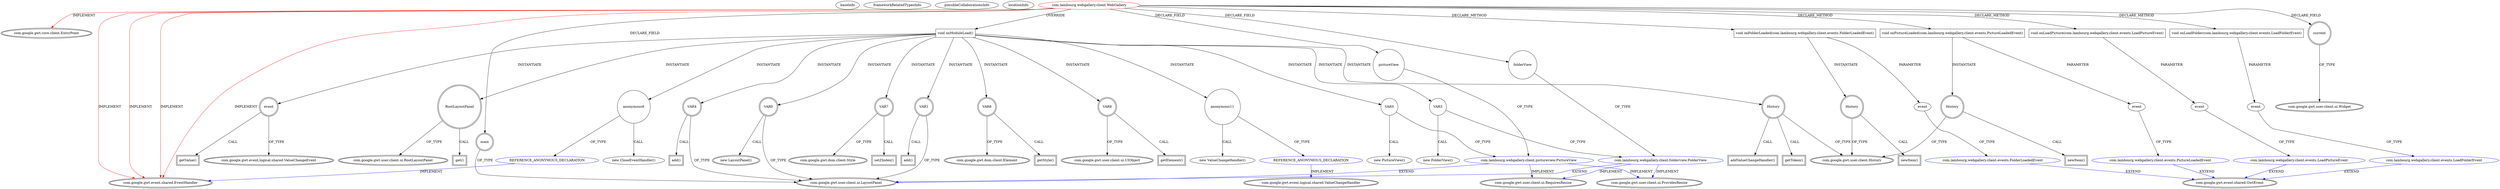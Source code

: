 digraph {
baseInfo[graphId=3490,category="extension_graph",isAnonymous=false,possibleRelation=true]
frameworkRelatedTypesInfo[0="com.google.gwt.core.client.EntryPoint",1="com.google.gwt.event.shared.EventHandler",2="com.google.gwt.event.shared.EventHandler",3="com.google.gwt.event.shared.EventHandler",4="com.google.gwt.event.shared.EventHandler"]
possibleCollaborationsInfo[0="3490~OVERRIDING_METHOD_DECLARATION-INSTANTIATION-~com.google.gwt.core.client.EntryPoint com.google.gwt.event.shared.EventHandler com.google.gwt.event.shared.EventHandler com.google.gwt.event.shared.EventHandler com.google.gwt.event.shared.EventHandler ~com.google.gwt.event.shared.EventHandler ~false~true",1="3490~OVERRIDING_METHOD_DECLARATION-INSTANTIATION-FIELD_DECLARATION-~com.google.gwt.core.client.EntryPoint com.google.gwt.event.shared.EventHandler com.google.gwt.event.shared.EventHandler com.google.gwt.event.shared.EventHandler com.google.gwt.event.shared.EventHandler ~com.google.gwt.user.client.ui.LayoutPanel com.google.gwt.user.client.ui.RequiresResize com.google.gwt.user.client.ui.ProvidesResize ~false~false",2="3490~OVERRIDING_METHOD_DECLARATION-INSTANTIATION-~com.google.gwt.core.client.EntryPoint com.google.gwt.event.shared.EventHandler com.google.gwt.event.shared.EventHandler com.google.gwt.event.shared.EventHandler com.google.gwt.event.shared.EventHandler ~com.google.gwt.event.logical.shared.ValueChangeHandler ~false~true",3="3490~CLIENT_METHOD_DECLARATION-PARAMETER_DECLARATION-~com.google.gwt.core.client.EntryPoint com.google.gwt.event.shared.EventHandler com.google.gwt.event.shared.EventHandler com.google.gwt.event.shared.EventHandler com.google.gwt.event.shared.EventHandler ~com.google.gwt.event.shared.GwtEvent ~false~false"]
locationInfo[projectName="lambourg-WebGallery",filePath="/lambourg-WebGallery/WebGallery-master/client/src/com/lambourg/webgallery/client/WebGallery.java",contextSignature="WebGallery",graphId="3490"]
0[label="com.lambourg.webgallery.client.WebGallery",vertexType="ROOT_CLIENT_CLASS_DECLARATION",isFrameworkType=false,color=red]
1[label="com.google.gwt.core.client.EntryPoint",vertexType="FRAMEWORK_INTERFACE_TYPE",isFrameworkType=true,peripheries=2]
2[label="com.google.gwt.event.shared.EventHandler",vertexType="FRAMEWORK_INTERFACE_TYPE",isFrameworkType=true,peripheries=2]
6[label="current",vertexType="FIELD_DECLARATION",isFrameworkType=true,peripheries=2,shape=circle]
7[label="com.google.gwt.user.client.ui.Widget",vertexType="FRAMEWORK_CLASS_TYPE",isFrameworkType=true,peripheries=2]
8[label="folderView",vertexType="FIELD_DECLARATION",isFrameworkType=false,shape=circle]
9[label="com.lambourg.webgallery.client.folderview.FolderView",vertexType="REFERENCE_CLIENT_CLASS_DECLARATION",isFrameworkType=false,color=blue]
10[label="com.google.gwt.user.client.ui.LayoutPanel",vertexType="FRAMEWORK_CLASS_TYPE",isFrameworkType=true,peripheries=2]
11[label="com.google.gwt.user.client.ui.RequiresResize",vertexType="FRAMEWORK_INTERFACE_TYPE",isFrameworkType=true,peripheries=2]
12[label="com.google.gwt.user.client.ui.ProvidesResize",vertexType="FRAMEWORK_INTERFACE_TYPE",isFrameworkType=true,peripheries=2]
13[label="main",vertexType="FIELD_DECLARATION",isFrameworkType=true,peripheries=2,shape=circle]
15[label="pictureView",vertexType="FIELD_DECLARATION",isFrameworkType=false,shape=circle]
16[label="com.lambourg.webgallery.client.pictureview.PictureView",vertexType="REFERENCE_CLIENT_CLASS_DECLARATION",isFrameworkType=false,color=blue]
20[label="void onModuleLoad()",vertexType="OVERRIDING_METHOD_DECLARATION",isFrameworkType=false,shape=box]
22[label="VAR0",vertexType="VARIABLE_EXPRESION",isFrameworkType=true,peripheries=2,shape=circle]
21[label="new LayoutPanel()",vertexType="CONSTRUCTOR_CALL",isFrameworkType=true,peripheries=2]
24[label="VAR1",vertexType="VARIABLE_EXPRESION",isFrameworkType=true,peripheries=2,shape=circle]
25[label="add()",vertexType="INSIDE_CALL",isFrameworkType=true,peripheries=2,shape=box]
27[label="RootLayoutPanel",vertexType="VARIABLE_EXPRESION",isFrameworkType=true,peripheries=2,shape=circle]
29[label="com.google.gwt.user.client.ui.RootLayoutPanel",vertexType="FRAMEWORK_CLASS_TYPE",isFrameworkType=true,peripheries=2]
28[label="get()",vertexType="INSIDE_CALL",isFrameworkType=true,peripheries=2,shape=box]
31[label="VAR3",vertexType="VARIABLE_EXPRESION",isFrameworkType=false,shape=circle]
30[label="new FolderView()",vertexType="CONSTRUCTOR_CALL",isFrameworkType=false]
33[label="VAR4",vertexType="VARIABLE_EXPRESION",isFrameworkType=true,peripheries=2,shape=circle]
34[label="add()",vertexType="INSIDE_CALL",isFrameworkType=true,peripheries=2,shape=box]
37[label="VAR5",vertexType="VARIABLE_EXPRESION",isFrameworkType=false,shape=circle]
36[label="new PictureView()",vertexType="CONSTRUCTOR_CALL",isFrameworkType=false]
40[label="anonymous6",vertexType="VARIABLE_EXPRESION",isFrameworkType=false,shape=circle]
41[label="REFERENCE_ANONYMOUS_DECLARATION",vertexType="REFERENCE_ANONYMOUS_DECLARATION",isFrameworkType=false,color=blue]
39[label="new CloseEventHandler()",vertexType="CONSTRUCTOR_CALL",isFrameworkType=false]
43[label="VAR7",vertexType="VARIABLE_EXPRESION",isFrameworkType=true,peripheries=2,shape=circle]
45[label="com.google.gwt.dom.client.Style",vertexType="FRAMEWORK_CLASS_TYPE",isFrameworkType=true,peripheries=2]
44[label="setZIndex()",vertexType="INSIDE_CALL",isFrameworkType=true,peripheries=2,shape=box]
46[label="VAR8",vertexType="VARIABLE_EXPRESION",isFrameworkType=true,peripheries=2,shape=circle]
48[label="com.google.gwt.dom.client.Element",vertexType="FRAMEWORK_CLASS_TYPE",isFrameworkType=true,peripheries=2]
47[label="getStyle()",vertexType="INSIDE_CALL",isFrameworkType=true,peripheries=2,shape=box]
49[label="VAR9",vertexType="VARIABLE_EXPRESION",isFrameworkType=true,peripheries=2,shape=circle]
51[label="com.google.gwt.user.client.ui.UIObject",vertexType="FRAMEWORK_CLASS_TYPE",isFrameworkType=true,peripheries=2]
50[label="getElement()",vertexType="INSIDE_CALL",isFrameworkType=true,peripheries=2,shape=box]
52[label="History",vertexType="VARIABLE_EXPRESION",isFrameworkType=true,peripheries=2,shape=circle]
54[label="com.google.gwt.user.client.History",vertexType="FRAMEWORK_CLASS_TYPE",isFrameworkType=true,peripheries=2]
53[label="addValueChangeHandler()",vertexType="INSIDE_CALL",isFrameworkType=true,peripheries=2,shape=box]
56[label="anonymous11",vertexType="VARIABLE_EXPRESION",isFrameworkType=false,shape=circle]
57[label="REFERENCE_ANONYMOUS_DECLARATION",vertexType="REFERENCE_ANONYMOUS_DECLARATION",isFrameworkType=false,color=blue]
58[label="com.google.gwt.event.logical.shared.ValueChangeHandler",vertexType="FRAMEWORK_INTERFACE_TYPE",isFrameworkType=true,peripheries=2]
55[label="new ValueChangeHandler()",vertexType="CONSTRUCTOR_CALL",isFrameworkType=false]
59[label="event",vertexType="VARIABLE_EXPRESION",isFrameworkType=true,peripheries=2,shape=circle]
61[label="com.google.gwt.event.logical.shared.ValueChangeEvent",vertexType="FRAMEWORK_CLASS_TYPE",isFrameworkType=true,peripheries=2]
60[label="getValue()",vertexType="INSIDE_CALL",isFrameworkType=true,peripheries=2,shape=box]
63[label="getToken()",vertexType="INSIDE_CALL",isFrameworkType=true,peripheries=2,shape=box]
85[label="void onLoadPicture(com.lambourg.webgallery.client.events.LoadPictureEvent)",vertexType="CLIENT_METHOD_DECLARATION",isFrameworkType=false,shape=box]
86[label="event",vertexType="PARAMETER_DECLARATION",isFrameworkType=false]
87[label="com.lambourg.webgallery.client.events.LoadPictureEvent",vertexType="REFERENCE_CLIENT_CLASS_DECLARATION",isFrameworkType=false,color=blue]
88[label="com.google.gwt.event.shared.GwtEvent",vertexType="FRAMEWORK_CLASS_TYPE",isFrameworkType=true,peripheries=2]
89[label="void onLoadFolder(com.lambourg.webgallery.client.events.LoadFolderEvent)",vertexType="CLIENT_METHOD_DECLARATION",isFrameworkType=false,shape=box]
90[label="event",vertexType="PARAMETER_DECLARATION",isFrameworkType=false]
91[label="com.lambourg.webgallery.client.events.LoadFolderEvent",vertexType="REFERENCE_CLIENT_CLASS_DECLARATION",isFrameworkType=false,color=blue]
93[label="void onFolderLoaded(com.lambourg.webgallery.client.events.FolderLoadedEvent)",vertexType="CLIENT_METHOD_DECLARATION",isFrameworkType=false,shape=box]
94[label="event",vertexType="PARAMETER_DECLARATION",isFrameworkType=false]
95[label="com.lambourg.webgallery.client.events.FolderLoadedEvent",vertexType="REFERENCE_CLIENT_CLASS_DECLARATION",isFrameworkType=false,color=blue]
97[label="History",vertexType="VARIABLE_EXPRESION",isFrameworkType=true,peripheries=2,shape=circle]
98[label="newItem()",vertexType="INSIDE_CALL",isFrameworkType=true,peripheries=2,shape=box]
100[label="void onPictureLoaded(com.lambourg.webgallery.client.events.PictureLoadedEvent)",vertexType="CLIENT_METHOD_DECLARATION",isFrameworkType=false,shape=box]
101[label="event",vertexType="PARAMETER_DECLARATION",isFrameworkType=false]
102[label="com.lambourg.webgallery.client.events.PictureLoadedEvent",vertexType="REFERENCE_CLIENT_CLASS_DECLARATION",isFrameworkType=false,color=blue]
104[label="History",vertexType="VARIABLE_EXPRESION",isFrameworkType=true,peripheries=2,shape=circle]
105[label="newItem()",vertexType="INSIDE_CALL",isFrameworkType=true,peripheries=2,shape=box]
0->1[label="IMPLEMENT",color=red]
0->2[label="IMPLEMENT",color=red]
0->2[label="IMPLEMENT",color=red]
0->2[label="IMPLEMENT",color=red]
0->2[label="IMPLEMENT",color=red]
0->6[label="DECLARE_FIELD"]
6->7[label="OF_TYPE"]
0->8[label="DECLARE_FIELD"]
9->10[label="EXTEND",color=blue]
9->11[label="IMPLEMENT",color=blue]
9->12[label="IMPLEMENT",color=blue]
8->9[label="OF_TYPE"]
0->13[label="DECLARE_FIELD"]
13->10[label="OF_TYPE"]
0->15[label="DECLARE_FIELD"]
16->10[label="EXTEND",color=blue]
16->11[label="IMPLEMENT",color=blue]
16->12[label="IMPLEMENT",color=blue]
15->16[label="OF_TYPE"]
0->20[label="OVERRIDE"]
20->22[label="INSTANTIATE"]
22->10[label="OF_TYPE"]
22->21[label="CALL"]
20->24[label="INSTANTIATE"]
24->10[label="OF_TYPE"]
24->25[label="CALL"]
20->27[label="INSTANTIATE"]
27->29[label="OF_TYPE"]
27->28[label="CALL"]
20->31[label="INSTANTIATE"]
31->9[label="OF_TYPE"]
31->30[label="CALL"]
20->33[label="INSTANTIATE"]
33->10[label="OF_TYPE"]
33->34[label="CALL"]
20->37[label="INSTANTIATE"]
37->16[label="OF_TYPE"]
37->36[label="CALL"]
20->40[label="INSTANTIATE"]
41->2[label="IMPLEMENT",color=blue]
40->41[label="OF_TYPE"]
40->39[label="CALL"]
20->43[label="INSTANTIATE"]
43->45[label="OF_TYPE"]
43->44[label="CALL"]
20->46[label="INSTANTIATE"]
46->48[label="OF_TYPE"]
46->47[label="CALL"]
20->49[label="INSTANTIATE"]
49->51[label="OF_TYPE"]
49->50[label="CALL"]
20->52[label="INSTANTIATE"]
52->54[label="OF_TYPE"]
52->53[label="CALL"]
20->56[label="INSTANTIATE"]
57->58[label="IMPLEMENT",color=blue]
56->57[label="OF_TYPE"]
56->55[label="CALL"]
20->59[label="INSTANTIATE"]
59->61[label="OF_TYPE"]
59->60[label="CALL"]
52->63[label="CALL"]
0->85[label="DECLARE_METHOD"]
87->88[label="EXTEND",color=blue]
86->87[label="OF_TYPE"]
85->86[label="PARAMETER"]
0->89[label="DECLARE_METHOD"]
91->88[label="EXTEND",color=blue]
90->91[label="OF_TYPE"]
89->90[label="PARAMETER"]
0->93[label="DECLARE_METHOD"]
95->88[label="EXTEND",color=blue]
94->95[label="OF_TYPE"]
93->94[label="PARAMETER"]
93->97[label="INSTANTIATE"]
97->54[label="OF_TYPE"]
97->98[label="CALL"]
0->100[label="DECLARE_METHOD"]
102->88[label="EXTEND",color=blue]
101->102[label="OF_TYPE"]
100->101[label="PARAMETER"]
100->104[label="INSTANTIATE"]
104->54[label="OF_TYPE"]
104->105[label="CALL"]
}
